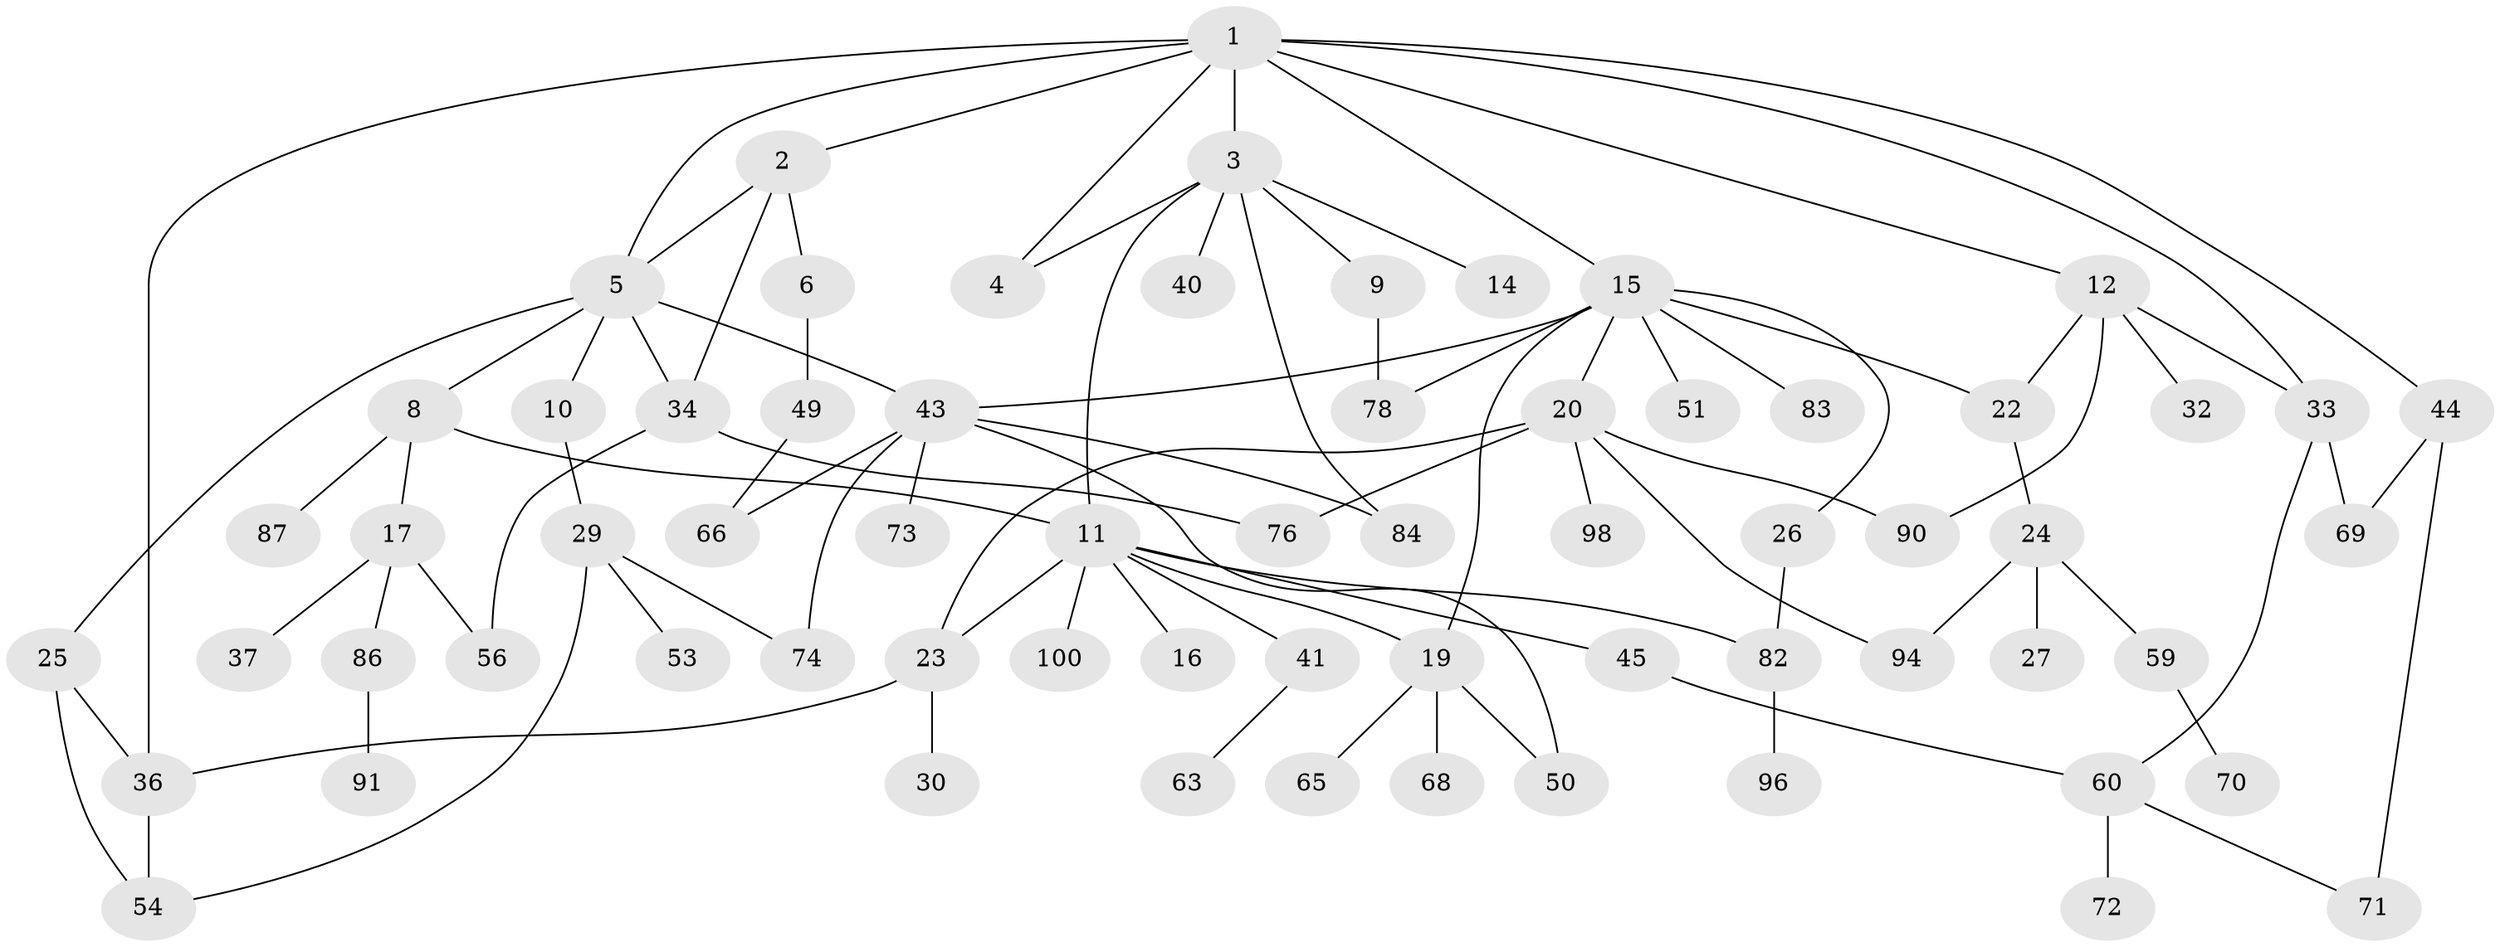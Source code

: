 // original degree distribution, {8: 0.01, 4: 0.12, 7: 0.02, 3: 0.13, 2: 0.4, 5: 0.04, 6: 0.01, 9: 0.01, 1: 0.26}
// Generated by graph-tools (version 1.1) at 2025/11/02/21/25 10:11:06]
// undirected, 66 vertices, 91 edges
graph export_dot {
graph [start="1"]
  node [color=gray90,style=filled];
  1 [super="+7"];
  2;
  3 [super="+35"];
  4 [super="+75"];
  5 [super="+21"];
  6;
  8;
  9 [super="+38"];
  10;
  11 [super="+13"];
  12 [super="+18"];
  14 [super="+62"];
  15 [super="+58"];
  16;
  17 [super="+79"];
  19 [super="+31"];
  20 [super="+28"];
  22 [super="+64"];
  23 [super="+67"];
  24 [super="+55"];
  25 [super="+61"];
  26;
  27 [super="+81"];
  29 [super="+52"];
  30 [super="+57"];
  32 [super="+42"];
  33;
  34 [super="+39"];
  36 [super="+48"];
  37 [super="+99"];
  40;
  41;
  43 [super="+47"];
  44 [super="+46"];
  45;
  49 [super="+93"];
  50;
  51;
  53;
  54 [super="+85"];
  56;
  59;
  60 [super="+77"];
  63 [super="+89"];
  65;
  66 [super="+95"];
  68 [super="+88"];
  69;
  70;
  71;
  72;
  73;
  74;
  76;
  78 [super="+80"];
  82 [super="+92"];
  83;
  84;
  86;
  87;
  90;
  91 [super="+97"];
  94;
  96;
  98;
  100;
  1 -- 2;
  1 -- 3;
  1 -- 4;
  1 -- 15;
  1 -- 44;
  1 -- 36;
  1 -- 12;
  1 -- 33;
  1 -- 5;
  2 -- 5;
  2 -- 6;
  2 -- 34;
  3 -- 9;
  3 -- 14;
  3 -- 40;
  3 -- 84;
  3 -- 4;
  3 -- 11;
  5 -- 8;
  5 -- 10;
  5 -- 25;
  5 -- 43;
  5 -- 34;
  6 -- 49;
  8 -- 11;
  8 -- 17;
  8 -- 87;
  9 -- 78;
  10 -- 29;
  11 -- 16;
  11 -- 82;
  11 -- 100;
  11 -- 19;
  11 -- 23;
  11 -- 41;
  11 -- 45;
  12 -- 32;
  12 -- 90;
  12 -- 33;
  12 -- 22;
  15 -- 19;
  15 -- 20;
  15 -- 22;
  15 -- 26;
  15 -- 51;
  15 -- 83;
  15 -- 78;
  15 -- 43;
  17 -- 37;
  17 -- 56;
  17 -- 86;
  19 -- 50;
  19 -- 65;
  19 -- 68;
  20 -- 98;
  20 -- 23;
  20 -- 90;
  20 -- 94;
  20 -- 76;
  22 -- 24;
  23 -- 30;
  23 -- 36;
  24 -- 27;
  24 -- 94;
  24 -- 59;
  25 -- 36;
  25 -- 54;
  26 -- 82;
  29 -- 53;
  29 -- 54;
  29 -- 74;
  33 -- 60;
  33 -- 69;
  34 -- 56;
  34 -- 76;
  36 -- 54;
  41 -- 63;
  43 -- 66;
  43 -- 50;
  43 -- 84;
  43 -- 73;
  43 -- 74;
  44 -- 69;
  44 -- 71;
  45 -- 60;
  49 -- 66;
  59 -- 70;
  60 -- 72;
  60 -- 71;
  82 -- 96;
  86 -- 91;
}
